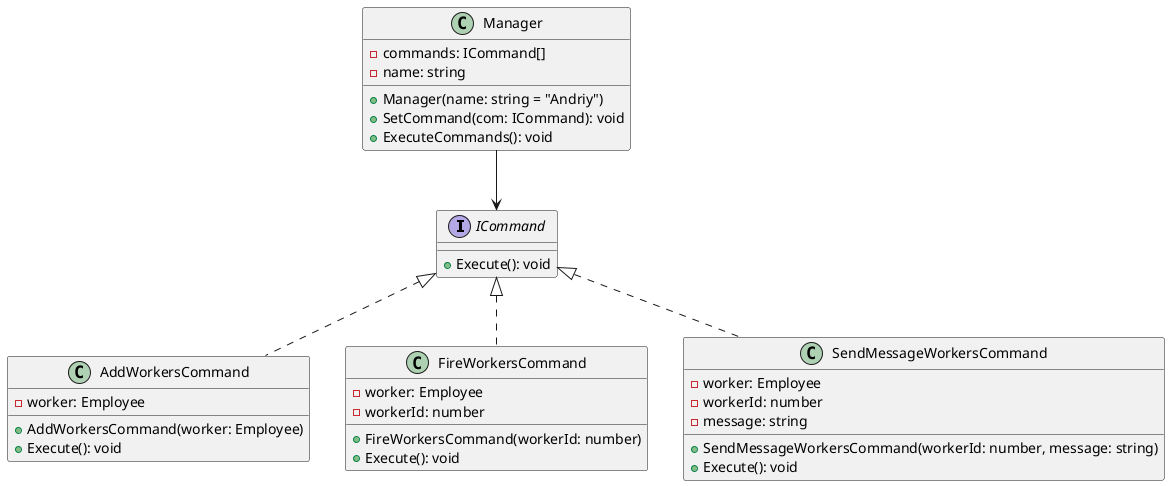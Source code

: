 @startuml

interface ICommand {
  + Execute(): void
}

class Manager {
  - commands: ICommand[]
  - name: string
  + Manager(name: string = "Andriy")
  + SetCommand(com: ICommand): void
  + ExecuteCommands(): void
}

class AddWorkersCommand {
  - worker: Employee
  + AddWorkersCommand(worker: Employee)
  + Execute(): void
}

class FireWorkersCommand {
  - worker: Employee
  - workerId: number
  + FireWorkersCommand(workerId: number)
  + Execute(): void
}

class SendMessageWorkersCommand {
  - worker: Employee
  - workerId: number
  - message: string
  + SendMessageWorkersCommand(workerId: number, message: string)
  + Execute(): void
}

 ICommand <|.. AddWorkersCommand
 ICommand <|.. FireWorkersCommand
 ICommand <|.. SendMessageWorkersCommand

Manager --> ICommand

@enduml













